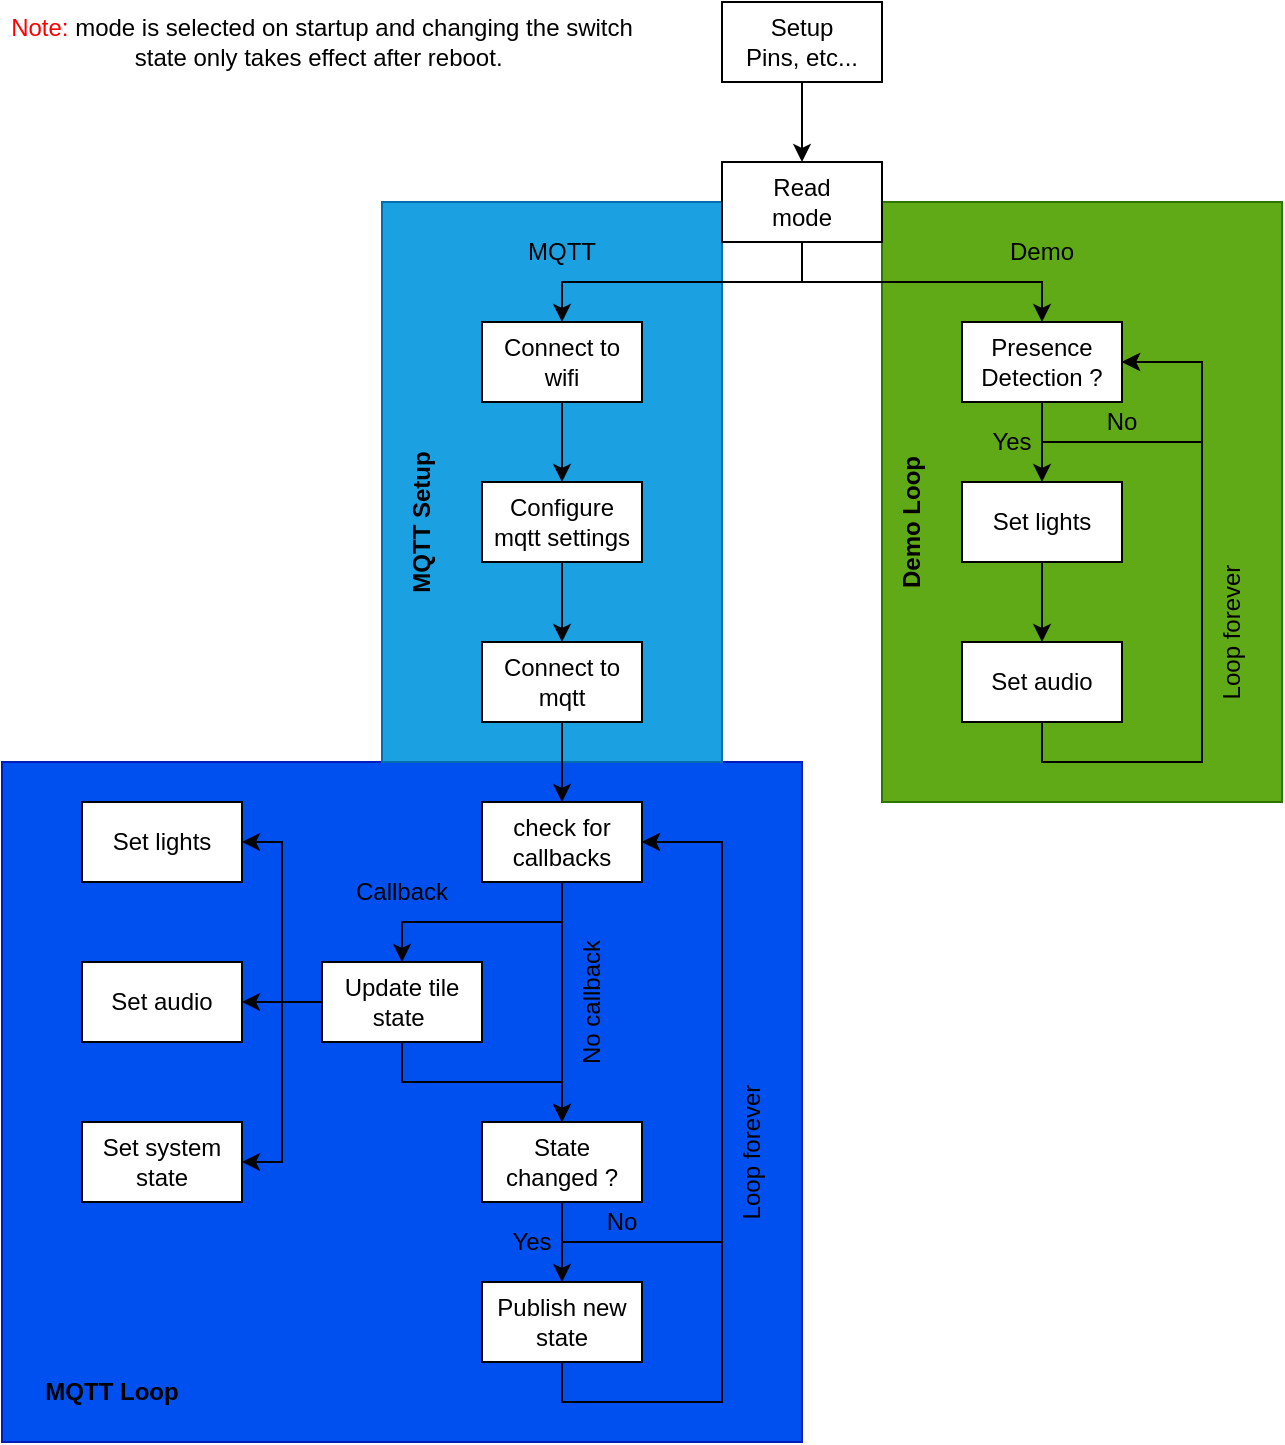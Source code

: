 <mxfile version="21.6.8" type="device" pages="3">
  <diagram id="KG5Tv-M2EumJKX-52j1d" name="General">
    <mxGraphModel dx="1434" dy="836" grid="1" gridSize="10" guides="1" tooltips="1" connect="1" arrows="1" fold="1" page="1" pageScale="1" pageWidth="850" pageHeight="1100" math="0" shadow="0">
      <root>
        <mxCell id="0" />
        <mxCell id="1" parent="0" />
        <mxCell id="IH_g34utaeWr2DgqLlKn-3" value="" style="rounded=0;whiteSpace=wrap;html=1;fillColor=#0050ef;strokeColor=#001DBC;fontColor=#ffffff;" vertex="1" parent="1">
          <mxGeometry x="80" y="460" width="400" height="340" as="geometry" />
        </mxCell>
        <mxCell id="IH_g34utaeWr2DgqLlKn-2" value="" style="rounded=0;whiteSpace=wrap;html=1;fillColor=#1ba1e2;strokeColor=#006EAF;fontColor=#ffffff;" vertex="1" parent="1">
          <mxGeometry x="270" y="180" width="170" height="280" as="geometry" />
        </mxCell>
        <mxCell id="IH_g34utaeWr2DgqLlKn-1" value="" style="rounded=0;whiteSpace=wrap;html=1;fillColor=#60a917;strokeColor=#2D7600;fontColor=#ffffff;" vertex="1" parent="1">
          <mxGeometry x="520" y="180" width="200" height="300" as="geometry" />
        </mxCell>
        <mxCell id="DXQ50wQ5Vj8FDQLFktW_-1" style="edgeStyle=orthogonalEdgeStyle;rounded=0;orthogonalLoop=1;jettySize=auto;html=1;exitX=0.5;exitY=1;exitDx=0;exitDy=0;entryX=0.5;entryY=0;entryDx=0;entryDy=0;" parent="1" source="DXQ50wQ5Vj8FDQLFktW_-3" target="DXQ50wQ5Vj8FDQLFktW_-5" edge="1">
          <mxGeometry relative="1" as="geometry">
            <mxPoint x="360" y="240" as="targetPoint" />
          </mxGeometry>
        </mxCell>
        <mxCell id="DXQ50wQ5Vj8FDQLFktW_-2" style="edgeStyle=orthogonalEdgeStyle;rounded=0;orthogonalLoop=1;jettySize=auto;html=1;exitX=0.5;exitY=1;exitDx=0;exitDy=0;entryX=0.5;entryY=0;entryDx=0;entryDy=0;" parent="1" source="DXQ50wQ5Vj8FDQLFktW_-3" target="DXQ50wQ5Vj8FDQLFktW_-9" edge="1">
          <mxGeometry relative="1" as="geometry">
            <mxPoint x="600" y="240" as="targetPoint" />
          </mxGeometry>
        </mxCell>
        <mxCell id="DXQ50wQ5Vj8FDQLFktW_-3" value="Read &lt;br&gt;mode" style="rounded=0;whiteSpace=wrap;html=1;" parent="1" vertex="1">
          <mxGeometry x="440" y="160" width="80" height="40" as="geometry" />
        </mxCell>
        <mxCell id="DXQ50wQ5Vj8FDQLFktW_-4" style="edgeStyle=orthogonalEdgeStyle;rounded=0;orthogonalLoop=1;jettySize=auto;html=1;exitX=0.5;exitY=1;exitDx=0;exitDy=0;entryX=0.5;entryY=0;entryDx=0;entryDy=0;" parent="1" source="DXQ50wQ5Vj8FDQLFktW_-5" target="DXQ50wQ5Vj8FDQLFktW_-25" edge="1">
          <mxGeometry relative="1" as="geometry" />
        </mxCell>
        <mxCell id="DXQ50wQ5Vj8FDQLFktW_-5" value="Connect to wifi" style="rounded=0;whiteSpace=wrap;html=1;" parent="1" vertex="1">
          <mxGeometry x="320" y="240" width="80" height="40" as="geometry" />
        </mxCell>
        <mxCell id="DXQ50wQ5Vj8FDQLFktW_-6" value="Demo" style="text;html=1;strokeColor=none;fillColor=none;align=center;verticalAlign=middle;whiteSpace=wrap;rounded=0;" parent="1" vertex="1">
          <mxGeometry x="560" y="190" width="80" height="30" as="geometry" />
        </mxCell>
        <mxCell id="DXQ50wQ5Vj8FDQLFktW_-7" value="MQTT" style="text;html=1;strokeColor=none;fillColor=none;align=center;verticalAlign=middle;whiteSpace=wrap;rounded=0;" parent="1" vertex="1">
          <mxGeometry x="320" y="190" width="80" height="30" as="geometry" />
        </mxCell>
        <mxCell id="DXQ50wQ5Vj8FDQLFktW_-8" style="edgeStyle=orthogonalEdgeStyle;rounded=0;orthogonalLoop=1;jettySize=auto;html=1;exitX=0.5;exitY=1;exitDx=0;exitDy=0;entryX=0.5;entryY=0;entryDx=0;entryDy=0;" parent="1" source="DXQ50wQ5Vj8FDQLFktW_-9" target="DXQ50wQ5Vj8FDQLFktW_-11" edge="1">
          <mxGeometry relative="1" as="geometry" />
        </mxCell>
        <mxCell id="DXQ50wQ5Vj8FDQLFktW_-9" value="Presence&lt;br&gt;Detection ?" style="rounded=0;whiteSpace=wrap;html=1;" parent="1" vertex="1">
          <mxGeometry x="560" y="240" width="80" height="40" as="geometry" />
        </mxCell>
        <mxCell id="DXQ50wQ5Vj8FDQLFktW_-10" style="edgeStyle=orthogonalEdgeStyle;rounded=0;orthogonalLoop=1;jettySize=auto;html=1;exitX=0.5;exitY=1;exitDx=0;exitDy=0;entryX=0.5;entryY=0;entryDx=0;entryDy=0;" parent="1" source="DXQ50wQ5Vj8FDQLFktW_-11" target="DXQ50wQ5Vj8FDQLFktW_-14" edge="1">
          <mxGeometry relative="1" as="geometry" />
        </mxCell>
        <mxCell id="DXQ50wQ5Vj8FDQLFktW_-11" value="Set lights" style="rounded=0;whiteSpace=wrap;html=1;" parent="1" vertex="1">
          <mxGeometry x="560" y="320" width="80" height="40" as="geometry" />
        </mxCell>
        <mxCell id="DXQ50wQ5Vj8FDQLFktW_-12" value="Yes" style="text;html=1;strokeColor=none;fillColor=none;align=center;verticalAlign=middle;whiteSpace=wrap;rounded=0;" parent="1" vertex="1">
          <mxGeometry x="570" y="280" width="30" height="40" as="geometry" />
        </mxCell>
        <mxCell id="DXQ50wQ5Vj8FDQLFktW_-13" style="edgeStyle=orthogonalEdgeStyle;rounded=0;orthogonalLoop=1;jettySize=auto;html=1;exitX=0.5;exitY=1;exitDx=0;exitDy=0;entryX=1;entryY=0.5;entryDx=0;entryDy=0;" parent="1" source="DXQ50wQ5Vj8FDQLFktW_-14" target="DXQ50wQ5Vj8FDQLFktW_-9" edge="1">
          <mxGeometry relative="1" as="geometry">
            <mxPoint x="790" y="570" as="targetPoint" />
            <Array as="points">
              <mxPoint x="600" y="460" />
              <mxPoint x="680" y="460" />
              <mxPoint x="680" y="260" />
            </Array>
          </mxGeometry>
        </mxCell>
        <mxCell id="DXQ50wQ5Vj8FDQLFktW_-14" value="Set audio" style="rounded=0;whiteSpace=wrap;html=1;" parent="1" vertex="1">
          <mxGeometry x="560" y="400" width="80" height="40" as="geometry" />
        </mxCell>
        <mxCell id="DXQ50wQ5Vj8FDQLFktW_-15" value="No" style="text;html=1;strokeColor=none;fillColor=none;align=center;verticalAlign=middle;whiteSpace=wrap;rounded=0;" parent="1" vertex="1">
          <mxGeometry x="610" y="280" width="60" height="20" as="geometry" />
        </mxCell>
        <mxCell id="DXQ50wQ5Vj8FDQLFktW_-16" value="Loop forever" style="text;html=1;strokeColor=none;fillColor=none;align=center;verticalAlign=middle;whiteSpace=wrap;rounded=0;rotation=-90;" parent="1" vertex="1">
          <mxGeometry x="650" y="380" width="90" height="30" as="geometry" />
        </mxCell>
        <mxCell id="DXQ50wQ5Vj8FDQLFktW_-17" style="edgeStyle=orthogonalEdgeStyle;rounded=0;orthogonalLoop=1;jettySize=auto;html=1;exitX=0.5;exitY=1;exitDx=0;exitDy=0;entryX=1;entryY=0.5;entryDx=0;entryDy=0;" parent="1" source="DXQ50wQ5Vj8FDQLFktW_-9" target="DXQ50wQ5Vj8FDQLFktW_-9" edge="1">
          <mxGeometry relative="1" as="geometry">
            <Array as="points">
              <mxPoint x="600" y="300" />
              <mxPoint x="680" y="300" />
              <mxPoint x="680" y="260" />
            </Array>
          </mxGeometry>
        </mxCell>
        <mxCell id="DXQ50wQ5Vj8FDQLFktW_-18" style="edgeStyle=orthogonalEdgeStyle;rounded=0;orthogonalLoop=1;jettySize=auto;html=1;exitX=0.5;exitY=1;exitDx=0;exitDy=0;entryX=0.5;entryY=0;entryDx=0;entryDy=0;" parent="1" source="DXQ50wQ5Vj8FDQLFktW_-20" target="DXQ50wQ5Vj8FDQLFktW_-34" edge="1">
          <mxGeometry relative="1" as="geometry">
            <mxPoint x="480" y="640" as="targetPoint" />
          </mxGeometry>
        </mxCell>
        <mxCell id="DXQ50wQ5Vj8FDQLFktW_-19" style="edgeStyle=orthogonalEdgeStyle;rounded=0;orthogonalLoop=1;jettySize=auto;html=1;exitX=0.5;exitY=1;exitDx=0;exitDy=0;entryX=0.5;entryY=0;entryDx=0;entryDy=0;" parent="1" source="DXQ50wQ5Vj8FDQLFktW_-20" target="DXQ50wQ5Vj8FDQLFktW_-23" edge="1">
          <mxGeometry relative="1" as="geometry" />
        </mxCell>
        <mxCell id="DXQ50wQ5Vj8FDQLFktW_-20" value="check for callbacks" style="rounded=0;whiteSpace=wrap;html=1;" parent="1" vertex="1">
          <mxGeometry x="320" y="480" width="80" height="40" as="geometry" />
        </mxCell>
        <mxCell id="DXQ50wQ5Vj8FDQLFktW_-21" style="edgeStyle=orthogonalEdgeStyle;rounded=0;orthogonalLoop=1;jettySize=auto;html=1;exitX=0.5;exitY=1;exitDx=0;exitDy=0;entryX=0.5;entryY=0;entryDx=0;entryDy=0;" parent="1" source="DXQ50wQ5Vj8FDQLFktW_-23" target="DXQ50wQ5Vj8FDQLFktW_-41" edge="1">
          <mxGeometry relative="1" as="geometry" />
        </mxCell>
        <mxCell id="DXQ50wQ5Vj8FDQLFktW_-22" style="edgeStyle=orthogonalEdgeStyle;rounded=0;orthogonalLoop=1;jettySize=auto;html=1;exitX=0.5;exitY=1;exitDx=0;exitDy=0;entryX=1;entryY=0.5;entryDx=0;entryDy=0;" parent="1" source="DXQ50wQ5Vj8FDQLFktW_-23" target="DXQ50wQ5Vj8FDQLFktW_-20" edge="1">
          <mxGeometry relative="1" as="geometry">
            <mxPoint x="430" y="490" as="targetPoint" />
            <Array as="points">
              <mxPoint x="360" y="700" />
              <mxPoint x="440" y="700" />
              <mxPoint x="440" y="500" />
            </Array>
          </mxGeometry>
        </mxCell>
        <mxCell id="DXQ50wQ5Vj8FDQLFktW_-23" value="State &lt;br&gt;changed ?" style="rounded=0;whiteSpace=wrap;html=1;" parent="1" vertex="1">
          <mxGeometry x="320" y="640" width="80" height="40" as="geometry" />
        </mxCell>
        <mxCell id="DXQ50wQ5Vj8FDQLFktW_-24" style="edgeStyle=orthogonalEdgeStyle;rounded=0;orthogonalLoop=1;jettySize=auto;html=1;exitX=0.5;exitY=1;exitDx=0;exitDy=0;entryX=0.5;entryY=0;entryDx=0;entryDy=0;" parent="1" source="DXQ50wQ5Vj8FDQLFktW_-25" target="DXQ50wQ5Vj8FDQLFktW_-27" edge="1">
          <mxGeometry relative="1" as="geometry" />
        </mxCell>
        <mxCell id="DXQ50wQ5Vj8FDQLFktW_-25" value="Configure mqtt settings" style="rounded=0;whiteSpace=wrap;html=1;" parent="1" vertex="1">
          <mxGeometry x="320" y="320" width="80" height="40" as="geometry" />
        </mxCell>
        <mxCell id="DXQ50wQ5Vj8FDQLFktW_-26" style="edgeStyle=orthogonalEdgeStyle;rounded=0;orthogonalLoop=1;jettySize=auto;html=1;exitX=0.5;exitY=1;exitDx=0;exitDy=0;entryX=0.5;entryY=0;entryDx=0;entryDy=0;" parent="1" source="DXQ50wQ5Vj8FDQLFktW_-27" target="DXQ50wQ5Vj8FDQLFktW_-20" edge="1">
          <mxGeometry relative="1" as="geometry" />
        </mxCell>
        <mxCell id="DXQ50wQ5Vj8FDQLFktW_-27" value="Connect to mqtt" style="rounded=0;whiteSpace=wrap;html=1;" parent="1" vertex="1">
          <mxGeometry x="320" y="400" width="80" height="40" as="geometry" />
        </mxCell>
        <mxCell id="DXQ50wQ5Vj8FDQLFktW_-28" value="No callback" style="text;html=1;strokeColor=none;fillColor=none;align=center;verticalAlign=middle;whiteSpace=wrap;rounded=0;rotation=-90;" parent="1" vertex="1">
          <mxGeometry x="335" y="565" width="80" height="30" as="geometry" />
        </mxCell>
        <mxCell id="DXQ50wQ5Vj8FDQLFktW_-29" value="Callback" style="text;html=1;strokeColor=none;fillColor=none;align=center;verticalAlign=middle;whiteSpace=wrap;rounded=0;rotation=0;" parent="1" vertex="1">
          <mxGeometry x="240" y="510" width="80" height="30" as="geometry" />
        </mxCell>
        <mxCell id="DXQ50wQ5Vj8FDQLFktW_-30" style="edgeStyle=orthogonalEdgeStyle;rounded=0;orthogonalLoop=1;jettySize=auto;html=1;exitX=0.5;exitY=1;exitDx=0;exitDy=0;entryX=0.5;entryY=0;entryDx=0;entryDy=0;" parent="1" source="DXQ50wQ5Vj8FDQLFktW_-34" target="DXQ50wQ5Vj8FDQLFktW_-23" edge="1">
          <mxGeometry relative="1" as="geometry" />
        </mxCell>
        <mxCell id="DXQ50wQ5Vj8FDQLFktW_-31" style="edgeStyle=orthogonalEdgeStyle;rounded=0;orthogonalLoop=1;jettySize=auto;html=1;exitX=0;exitY=0.5;exitDx=0;exitDy=0;entryX=1;entryY=0.5;entryDx=0;entryDy=0;" parent="1" source="DXQ50wQ5Vj8FDQLFktW_-34" target="DXQ50wQ5Vj8FDQLFktW_-45" edge="1">
          <mxGeometry relative="1" as="geometry" />
        </mxCell>
        <mxCell id="DXQ50wQ5Vj8FDQLFktW_-32" style="edgeStyle=orthogonalEdgeStyle;rounded=0;orthogonalLoop=1;jettySize=auto;html=1;exitX=0;exitY=0.5;exitDx=0;exitDy=0;entryX=1;entryY=0.5;entryDx=0;entryDy=0;" parent="1" source="DXQ50wQ5Vj8FDQLFktW_-34" target="DXQ50wQ5Vj8FDQLFktW_-38" edge="1">
          <mxGeometry relative="1" as="geometry" />
        </mxCell>
        <mxCell id="DXQ50wQ5Vj8FDQLFktW_-33" style="edgeStyle=orthogonalEdgeStyle;rounded=0;orthogonalLoop=1;jettySize=auto;html=1;exitX=0;exitY=0.5;exitDx=0;exitDy=0;entryX=1;entryY=0.5;entryDx=0;entryDy=0;" parent="1" source="DXQ50wQ5Vj8FDQLFktW_-34" target="DXQ50wQ5Vj8FDQLFktW_-39" edge="1">
          <mxGeometry relative="1" as="geometry" />
        </mxCell>
        <mxCell id="DXQ50wQ5Vj8FDQLFktW_-34" value="Update tile state&amp;nbsp;" style="rounded=0;whiteSpace=wrap;html=1;" parent="1" vertex="1">
          <mxGeometry x="240" y="560" width="80" height="40" as="geometry" />
        </mxCell>
        <mxCell id="DXQ50wQ5Vj8FDQLFktW_-35" value="&lt;font color=&quot;#ff0000&quot;&gt;Note: &lt;/font&gt;mode is selected on startup and changing the switch state only takes effect after reboot.&amp;nbsp;" style="text;html=1;strokeColor=none;fillColor=none;align=center;verticalAlign=middle;whiteSpace=wrap;rounded=0;" parent="1" vertex="1">
          <mxGeometry x="80" y="80" width="320" height="40" as="geometry" />
        </mxCell>
        <mxCell id="DXQ50wQ5Vj8FDQLFktW_-36" style="edgeStyle=orthogonalEdgeStyle;rounded=0;orthogonalLoop=1;jettySize=auto;html=1;exitX=0.5;exitY=1;exitDx=0;exitDy=0;entryX=0.5;entryY=0;entryDx=0;entryDy=0;" parent="1" source="DXQ50wQ5Vj8FDQLFktW_-37" target="DXQ50wQ5Vj8FDQLFktW_-3" edge="1">
          <mxGeometry relative="1" as="geometry" />
        </mxCell>
        <mxCell id="DXQ50wQ5Vj8FDQLFktW_-37" value="Setup&lt;br&gt;Pins, etc..." style="rounded=0;whiteSpace=wrap;html=1;" parent="1" vertex="1">
          <mxGeometry x="440" y="80" width="80" height="40" as="geometry" />
        </mxCell>
        <mxCell id="DXQ50wQ5Vj8FDQLFktW_-38" value="Set audio" style="rounded=0;whiteSpace=wrap;html=1;" parent="1" vertex="1">
          <mxGeometry x="120" y="560" width="80" height="40" as="geometry" />
        </mxCell>
        <mxCell id="DXQ50wQ5Vj8FDQLFktW_-39" value="Set system state" style="rounded=0;whiteSpace=wrap;html=1;" parent="1" vertex="1">
          <mxGeometry x="120" y="640" width="80" height="40" as="geometry" />
        </mxCell>
        <mxCell id="DXQ50wQ5Vj8FDQLFktW_-40" style="edgeStyle=orthogonalEdgeStyle;rounded=0;orthogonalLoop=1;jettySize=auto;html=1;exitX=0.5;exitY=1;exitDx=0;exitDy=0;entryX=1;entryY=0.5;entryDx=0;entryDy=0;" parent="1" source="DXQ50wQ5Vj8FDQLFktW_-41" target="DXQ50wQ5Vj8FDQLFktW_-20" edge="1">
          <mxGeometry relative="1" as="geometry">
            <Array as="points">
              <mxPoint x="360" y="780" />
              <mxPoint x="440" y="780" />
              <mxPoint x="440" y="500" />
            </Array>
          </mxGeometry>
        </mxCell>
        <mxCell id="DXQ50wQ5Vj8FDQLFktW_-41" value="Publish new state" style="rounded=0;whiteSpace=wrap;html=1;" parent="1" vertex="1">
          <mxGeometry x="320" y="720" width="80" height="40" as="geometry" />
        </mxCell>
        <mxCell id="DXQ50wQ5Vj8FDQLFktW_-42" value="Yes" style="text;html=1;strokeColor=none;fillColor=none;align=center;verticalAlign=middle;whiteSpace=wrap;rounded=0;" parent="1" vertex="1">
          <mxGeometry x="330" y="680" width="30" height="40" as="geometry" />
        </mxCell>
        <mxCell id="DXQ50wQ5Vj8FDQLFktW_-43" value="No" style="text;html=1;strokeColor=none;fillColor=none;align=center;verticalAlign=middle;whiteSpace=wrap;rounded=0;" parent="1" vertex="1">
          <mxGeometry x="360" y="680" width="60" height="20" as="geometry" />
        </mxCell>
        <mxCell id="DXQ50wQ5Vj8FDQLFktW_-44" value="Loop forever" style="text;html=1;strokeColor=none;fillColor=none;align=center;verticalAlign=middle;whiteSpace=wrap;rounded=0;rotation=-90;" parent="1" vertex="1">
          <mxGeometry x="410" y="640" width="90" height="30" as="geometry" />
        </mxCell>
        <mxCell id="DXQ50wQ5Vj8FDQLFktW_-45" value="Set lights" style="rounded=0;whiteSpace=wrap;html=1;" parent="1" vertex="1">
          <mxGeometry x="120" y="480" width="80" height="40" as="geometry" />
        </mxCell>
        <mxCell id="IH_g34utaeWr2DgqLlKn-4" value="MQTT Loop" style="text;html=1;strokeColor=none;fillColor=none;align=center;verticalAlign=middle;whiteSpace=wrap;rounded=0;fontStyle=1" vertex="1" parent="1">
          <mxGeometry x="90" y="760" width="90" height="30" as="geometry" />
        </mxCell>
        <mxCell id="IH_g34utaeWr2DgqLlKn-5" value="MQTT Setup" style="text;html=1;strokeColor=none;fillColor=none;align=center;verticalAlign=middle;whiteSpace=wrap;rounded=0;fontStyle=1;rotation=-90;" vertex="1" parent="1">
          <mxGeometry x="245" y="325" width="90" height="30" as="geometry" />
        </mxCell>
        <mxCell id="IH_g34utaeWr2DgqLlKn-6" value="Demo Loop" style="text;html=1;strokeColor=none;fillColor=none;align=center;verticalAlign=middle;whiteSpace=wrap;rounded=0;fontStyle=1;rotation=-90;" vertex="1" parent="1">
          <mxGeometry x="490" y="325" width="90" height="30" as="geometry" />
        </mxCell>
      </root>
    </mxGraphModel>
  </diagram>
  <diagram id="sdMBa5a2S-RJZMjEnfRh" name="MQTT">
    <mxGraphModel dx="1105" dy="654" grid="1" gridSize="10" guides="1" tooltips="1" connect="1" arrows="1" fold="1" page="1" pageScale="1" pageWidth="850" pageHeight="1100" math="0" shadow="0">
      <root>
        <mxCell id="0" />
        <mxCell id="1" parent="0" />
        <mxCell id="8Pg6zXVZ9IFaizaj760W-1" style="edgeStyle=orthogonalEdgeStyle;rounded=0;orthogonalLoop=1;jettySize=auto;html=1;exitX=0.5;exitY=1;exitDx=0;exitDy=0;entryX=0.5;entryY=0;entryDx=0;entryDy=0;" edge="1" parent="1" source="8Pg6zXVZ9IFaizaj760W-2" target="8Pg6zXVZ9IFaizaj760W-10">
          <mxGeometry relative="1" as="geometry" />
        </mxCell>
        <mxCell id="8Pg6zXVZ9IFaizaj760W-2" value="Connect to wifi" style="rounded=0;whiteSpace=wrap;html=1;" vertex="1" parent="1">
          <mxGeometry x="440" y="80" width="120" height="40" as="geometry" />
        </mxCell>
        <mxCell id="8Pg6zXVZ9IFaizaj760W-4" style="edgeStyle=orthogonalEdgeStyle;rounded=0;orthogonalLoop=1;jettySize=auto;html=1;exitX=0.5;exitY=1;exitDx=0;exitDy=0;entryX=0.5;entryY=0;entryDx=0;entryDy=0;" edge="1" parent="1" source="8Pg6zXVZ9IFaizaj760W-5" target="8Pg6zXVZ9IFaizaj760W-8">
          <mxGeometry relative="1" as="geometry">
            <mxPoint x="480" y="520" as="sourcePoint" />
          </mxGeometry>
        </mxCell>
        <mxCell id="8Pg6zXVZ9IFaizaj760W-28" style="edgeStyle=orthogonalEdgeStyle;rounded=0;orthogonalLoop=1;jettySize=auto;html=1;exitX=0.5;exitY=1;exitDx=0;exitDy=0;entryX=0.5;entryY=0;entryDx=0;entryDy=0;entryPerimeter=0;" edge="1" parent="1" source="8Pg6zXVZ9IFaizaj760W-5" target="8Pg6zXVZ9IFaizaj760W-19">
          <mxGeometry relative="1" as="geometry" />
        </mxCell>
        <mxCell id="8Pg6zXVZ9IFaizaj760W-5" value="check for callbacks" style="rounded=0;whiteSpace=wrap;html=1;" vertex="1" parent="1">
          <mxGeometry x="440" y="440" width="120" height="40" as="geometry" />
        </mxCell>
        <mxCell id="8Pg6zXVZ9IFaizaj760W-6" style="edgeStyle=orthogonalEdgeStyle;rounded=0;orthogonalLoop=1;jettySize=auto;html=1;exitX=0.5;exitY=1;exitDx=0;exitDy=0;entryX=0.5;entryY=0;entryDx=0;entryDy=0;" edge="1" parent="1" source="8Pg6zXVZ9IFaizaj760W-8" target="8Pg6zXVZ9IFaizaj760W-23">
          <mxGeometry relative="1" as="geometry" />
        </mxCell>
        <mxCell id="8Pg6zXVZ9IFaizaj760W-7" style="edgeStyle=orthogonalEdgeStyle;rounded=0;orthogonalLoop=1;jettySize=auto;html=1;exitX=0.5;exitY=1;exitDx=0;exitDy=0;entryX=1;entryY=0.5;entryDx=0;entryDy=0;" edge="1" parent="1" source="8Pg6zXVZ9IFaizaj760W-8" target="8Pg6zXVZ9IFaizaj760W-5">
          <mxGeometry relative="1" as="geometry">
            <mxPoint x="550" y="450" as="targetPoint" />
            <Array as="points">
              <mxPoint x="500" y="760" />
              <mxPoint x="600" y="760" />
              <mxPoint x="600" y="460" />
            </Array>
          </mxGeometry>
        </mxCell>
        <mxCell id="8Pg6zXVZ9IFaizaj760W-8" value="State &lt;br&gt;changed ?" style="rounded=0;whiteSpace=wrap;html=1;" vertex="1" parent="1">
          <mxGeometry x="440" y="680" width="120" height="40" as="geometry" />
        </mxCell>
        <mxCell id="8Pg6zXVZ9IFaizaj760W-9" style="edgeStyle=orthogonalEdgeStyle;rounded=0;orthogonalLoop=1;jettySize=auto;html=1;exitX=0.5;exitY=1;exitDx=0;exitDy=0;entryX=0.5;entryY=0;entryDx=0;entryDy=0;" edge="1" parent="1" source="8Pg6zXVZ9IFaizaj760W-10" target="8Pg6zXVZ9IFaizaj760W-12">
          <mxGeometry relative="1" as="geometry" />
        </mxCell>
        <mxCell id="8Pg6zXVZ9IFaizaj760W-10" value="Configure mqtt settings" style="rounded=0;whiteSpace=wrap;html=1;" vertex="1" parent="1">
          <mxGeometry x="440" y="200" width="120" height="40" as="geometry" />
        </mxCell>
        <mxCell id="8Pg6zXVZ9IFaizaj760W-11" style="edgeStyle=orthogonalEdgeStyle;rounded=0;orthogonalLoop=1;jettySize=auto;html=1;exitX=0.5;exitY=1;exitDx=0;exitDy=0;entryX=0.5;entryY=0;entryDx=0;entryDy=0;" edge="1" parent="1" source="8Pg6zXVZ9IFaizaj760W-12" target="8Pg6zXVZ9IFaizaj760W-5">
          <mxGeometry relative="1" as="geometry" />
        </mxCell>
        <mxCell id="8Pg6zXVZ9IFaizaj760W-12" value="Connect to mqtt" style="rounded=0;whiteSpace=wrap;html=1;" vertex="1" parent="1">
          <mxGeometry x="440" y="320" width="120" height="40" as="geometry" />
        </mxCell>
        <mxCell id="8Pg6zXVZ9IFaizaj760W-13" value="No callback" style="text;html=1;strokeColor=none;fillColor=none;align=center;verticalAlign=middle;whiteSpace=wrap;rounded=0;rotation=-90;" vertex="1" parent="1">
          <mxGeometry x="456.25" y="566.25" width="120" height="27.5" as="geometry" />
        </mxCell>
        <mxCell id="8Pg6zXVZ9IFaizaj760W-14" value="Callback" style="text;html=1;strokeColor=none;fillColor=none;align=center;verticalAlign=middle;whiteSpace=wrap;rounded=0;rotation=0;" vertex="1" parent="1">
          <mxGeometry x="320" y="490" width="120" height="30" as="geometry" />
        </mxCell>
        <mxCell id="8Pg6zXVZ9IFaizaj760W-15" style="edgeStyle=orthogonalEdgeStyle;rounded=0;orthogonalLoop=1;jettySize=auto;html=1;exitX=0.5;exitY=1;exitDx=0;exitDy=0;entryX=0.5;entryY=0;entryDx=0;entryDy=0;" edge="1" parent="1" source="8Pg6zXVZ9IFaizaj760W-19" target="8Pg6zXVZ9IFaizaj760W-8">
          <mxGeometry relative="1" as="geometry" />
        </mxCell>
        <mxCell id="8Pg6zXVZ9IFaizaj760W-16" style="edgeStyle=orthogonalEdgeStyle;rounded=0;orthogonalLoop=1;jettySize=auto;html=1;exitX=0;exitY=0.5;exitDx=0;exitDy=0;entryX=1;entryY=0.5;entryDx=0;entryDy=0;" edge="1" parent="1" source="8Pg6zXVZ9IFaizaj760W-19" target="8Pg6zXVZ9IFaizaj760W-27">
          <mxGeometry relative="1" as="geometry" />
        </mxCell>
        <mxCell id="8Pg6zXVZ9IFaizaj760W-17" style="edgeStyle=orthogonalEdgeStyle;rounded=0;orthogonalLoop=1;jettySize=auto;html=1;exitX=0;exitY=0.5;exitDx=0;exitDy=0;entryX=1;entryY=0.5;entryDx=0;entryDy=0;" edge="1" parent="1" source="8Pg6zXVZ9IFaizaj760W-19" target="8Pg6zXVZ9IFaizaj760W-20">
          <mxGeometry relative="1" as="geometry" />
        </mxCell>
        <mxCell id="8Pg6zXVZ9IFaizaj760W-18" style="edgeStyle=orthogonalEdgeStyle;rounded=0;orthogonalLoop=1;jettySize=auto;html=1;exitX=0;exitY=0.5;exitDx=0;exitDy=0;entryX=1;entryY=0.5;entryDx=0;entryDy=0;" edge="1" parent="1" source="8Pg6zXVZ9IFaizaj760W-19" target="8Pg6zXVZ9IFaizaj760W-21">
          <mxGeometry relative="1" as="geometry" />
        </mxCell>
        <mxCell id="8Pg6zXVZ9IFaizaj760W-19" value="Update tile state&amp;nbsp;" style="rounded=0;whiteSpace=wrap;html=1;" vertex="1" parent="1">
          <mxGeometry x="320" y="560" width="120" height="40" as="geometry" />
        </mxCell>
        <mxCell id="8Pg6zXVZ9IFaizaj760W-20" value="Set audio" style="rounded=0;whiteSpace=wrap;html=1;" vertex="1" parent="1">
          <mxGeometry x="120" y="560" width="120" height="40" as="geometry" />
        </mxCell>
        <mxCell id="8Pg6zXVZ9IFaizaj760W-21" value="Set system state" style="rounded=0;whiteSpace=wrap;html=1;" vertex="1" parent="1">
          <mxGeometry x="120" y="680" width="120" height="40" as="geometry" />
        </mxCell>
        <mxCell id="8Pg6zXVZ9IFaizaj760W-22" style="edgeStyle=orthogonalEdgeStyle;rounded=0;orthogonalLoop=1;jettySize=auto;html=1;exitX=0.5;exitY=1;exitDx=0;exitDy=0;entryX=1;entryY=0.5;entryDx=0;entryDy=0;" edge="1" parent="1" source="8Pg6zXVZ9IFaizaj760W-23" target="8Pg6zXVZ9IFaizaj760W-5">
          <mxGeometry relative="1" as="geometry">
            <Array as="points">
              <mxPoint x="500" y="880" />
              <mxPoint x="600" y="880" />
              <mxPoint x="600" y="460" />
            </Array>
          </mxGeometry>
        </mxCell>
        <mxCell id="8Pg6zXVZ9IFaizaj760W-23" value="Publish new state" style="rounded=0;whiteSpace=wrap;html=1;" vertex="1" parent="1">
          <mxGeometry x="440" y="800" width="120" height="40" as="geometry" />
        </mxCell>
        <mxCell id="8Pg6zXVZ9IFaizaj760W-24" value="Yes" style="text;html=1;strokeColor=none;fillColor=none;align=center;verticalAlign=middle;whiteSpace=wrap;rounded=0;" vertex="1" parent="1">
          <mxGeometry x="460" y="760" width="40" height="40" as="geometry" />
        </mxCell>
        <mxCell id="8Pg6zXVZ9IFaizaj760W-25" value="No" style="text;html=1;strokeColor=none;fillColor=none;align=center;verticalAlign=middle;whiteSpace=wrap;rounded=0;" vertex="1" parent="1">
          <mxGeometry x="500" y="730" width="100" height="30" as="geometry" />
        </mxCell>
        <mxCell id="8Pg6zXVZ9IFaizaj760W-27" value="Set lights" style="rounded=0;whiteSpace=wrap;html=1;" vertex="1" parent="1">
          <mxGeometry x="120" y="440" width="120" height="40" as="geometry" />
        </mxCell>
        <mxCell id="-VaKq744NwtoB0CHWD2e-1" value="&lt;span style=&quot;color: rgb(240, 240, 240); font-family: Helvetica; font-size: 12px; font-style: normal; font-variant-ligatures: normal; font-variant-caps: normal; font-weight: 400; letter-spacing: normal; orphans: 2; text-align: center; text-indent: 0px; text-transform: none; widows: 2; word-spacing: 0px; -webkit-text-stroke-width: 0px; background-color: rgb(27, 29, 30); text-decoration-thickness: initial; text-decoration-style: initial; text-decoration-color: initial; float: none; display: inline !important;&quot;&gt;Loop forever&lt;/span&gt;" style="text;html=1;strokeColor=none;fillColor=none;align=center;verticalAlign=middle;whiteSpace=wrap;rounded=0;rotation=-90;" vertex="1" parent="1">
          <mxGeometry x="558.13" y="641.88" width="120" height="31.25" as="geometry" />
        </mxCell>
      </root>
    </mxGraphModel>
  </diagram>
  <diagram name="Device-Connections" id="dXN6nbYDeSbwLNBfLyPJ">
    <mxGraphModel dx="1050" dy="621" grid="1" gridSize="10" guides="1" tooltips="1" connect="1" arrows="1" fold="1" page="1" pageScale="1" pageWidth="1169" pageHeight="827" math="0" shadow="0">
      <root>
        <mxCell id="0" />
        <mxCell id="1" parent="0" />
        <mxCell id="qWzRxnkHMNBf47REjgwJ-20" value="5V" style="text;html=1;strokeColor=none;fillColor=none;align=center;verticalAlign=middle;whiteSpace=wrap;rounded=0;fontStyle=0" parent="1" vertex="1">
          <mxGeometry x="520" y="240" width="40" height="80" as="geometry" />
        </mxCell>
        <mxCell id="qWzRxnkHMNBf47REjgwJ-25" value="Ledstrips" style="html=1;whiteSpace=wrap;" parent="1" vertex="1">
          <mxGeometry x="680" y="200" width="80" height="40" as="geometry" />
        </mxCell>
        <mxCell id="rqetD1s8MSZk5Ro2Yyl5-6" style="edgeStyle=orthogonalEdgeStyle;rounded=0;orthogonalLoop=1;jettySize=auto;html=1;exitX=0.5;exitY=1;exitDx=0;exitDy=0;entryX=0.5;entryY=0;entryDx=0;entryDy=0;endArrow=none;endFill=0;strokeWidth=1;" edge="1" parent="1" source="rqetD1s8MSZk5Ro2Yyl5-4" target="rqetD1s8MSZk5Ro2Yyl5-5">
          <mxGeometry relative="1" as="geometry">
            <mxPoint x="560" y="160" as="sourcePoint" />
          </mxGeometry>
        </mxCell>
        <mxCell id="rqetD1s8MSZk5Ro2Yyl5-7" style="edgeStyle=orthogonalEdgeStyle;rounded=0;orthogonalLoop=1;jettySize=auto;html=1;exitX=0.5;exitY=1;exitDx=0;exitDy=0;entryX=0.5;entryY=0;entryDx=0;entryDy=0;endArrow=none;endFill=0;strokeWidth=1;" edge="1" parent="1" source="rqetD1s8MSZk5Ro2Yyl5-4" target="qWzRxnkHMNBf47REjgwJ-25">
          <mxGeometry relative="1" as="geometry">
            <mxPoint x="560" y="160" as="sourcePoint" />
          </mxGeometry>
        </mxCell>
        <mxCell id="rqetD1s8MSZk5Ro2Yyl5-4" value="PSU&lt;br&gt;24VDC 2.5A" style="rounded=0;whiteSpace=wrap;html=1;" vertex="1" parent="1">
          <mxGeometry x="520" y="80" width="80" height="40" as="geometry" />
        </mxCell>
        <mxCell id="rqetD1s8MSZk5Ro2Yyl5-11" style="edgeStyle=orthogonalEdgeStyle;rounded=0;orthogonalLoop=1;jettySize=auto;html=1;exitX=0.5;exitY=1;exitDx=0;exitDy=0;entryX=0.5;entryY=0;entryDx=0;entryDy=0;endArrow=none;endFill=0;strokeWidth=1;" edge="1" parent="1" source="rqetD1s8MSZk5Ro2Yyl5-5" target="rqetD1s8MSZk5Ro2Yyl5-10">
          <mxGeometry relative="1" as="geometry" />
        </mxCell>
        <mxCell id="rqetD1s8MSZk5Ro2Yyl5-5" value="DC to DC converter" style="html=1;whiteSpace=wrap;" vertex="1" parent="1">
          <mxGeometry x="520" y="200" width="80" height="39" as="geometry" />
        </mxCell>
        <mxCell id="rqetD1s8MSZk5Ro2Yyl5-9" value="24V" style="text;html=1;strokeColor=none;fillColor=none;align=center;verticalAlign=middle;whiteSpace=wrap;rounded=0;strokeWidth=2;fontStyle=0" vertex="1" parent="1">
          <mxGeometry x="560" y="130" width="160" height="30" as="geometry" />
        </mxCell>
        <mxCell id="rqetD1s8MSZk5Ro2Yyl5-13" style="edgeStyle=orthogonalEdgeStyle;rounded=0;orthogonalLoop=1;jettySize=auto;html=1;exitX=0.5;exitY=1;exitDx=0;exitDy=0;entryX=0.5;entryY=0;entryDx=0;entryDy=0;endArrow=none;endFill=0;strokeWidth=1;" edge="1" parent="1" source="rqetD1s8MSZk5Ro2Yyl5-10" target="rqetD1s8MSZk5Ro2Yyl5-12">
          <mxGeometry relative="1" as="geometry" />
        </mxCell>
        <mxCell id="rqetD1s8MSZk5Ro2Yyl5-18" style="edgeStyle=orthogonalEdgeStyle;rounded=0;orthogonalLoop=1;jettySize=auto;html=1;exitX=0.5;exitY=1;exitDx=0;exitDy=0;entryX=0.5;entryY=0;entryDx=0;entryDy=0;endArrow=none;endFill=0;strokeWidth=1;" edge="1" parent="1" source="rqetD1s8MSZk5Ro2Yyl5-10" target="rqetD1s8MSZk5Ro2Yyl5-16">
          <mxGeometry relative="1" as="geometry" />
        </mxCell>
        <mxCell id="rqetD1s8MSZk5Ro2Yyl5-20" style="edgeStyle=orthogonalEdgeStyle;rounded=0;orthogonalLoop=1;jettySize=auto;html=1;exitX=0.5;exitY=1;exitDx=0;exitDy=0;entryX=0.5;entryY=0;entryDx=0;entryDy=0;dashed=1;dashPattern=1 4;endArrow=none;endFill=0;strokeWidth=1;" edge="1" parent="1" source="rqetD1s8MSZk5Ro2Yyl5-10" target="rqetD1s8MSZk5Ro2Yyl5-19">
          <mxGeometry relative="1" as="geometry" />
        </mxCell>
        <mxCell id="rqetD1s8MSZk5Ro2Yyl5-10" value="ESP-32" style="html=1;whiteSpace=wrap;" vertex="1" parent="1">
          <mxGeometry x="520" y="320" width="80" height="39" as="geometry" />
        </mxCell>
        <mxCell id="rqetD1s8MSZk5Ro2Yyl5-15" style="edgeStyle=orthogonalEdgeStyle;rounded=0;orthogonalLoop=1;jettySize=auto;html=1;exitX=0.5;exitY=1;exitDx=0;exitDy=0;entryX=0.5;entryY=0;entryDx=0;entryDy=0;endArrow=none;endFill=0;strokeWidth=1;" edge="1" parent="1" source="rqetD1s8MSZk5Ro2Yyl5-12" target="rqetD1s8MSZk5Ro2Yyl5-14">
          <mxGeometry relative="1" as="geometry" />
        </mxCell>
        <mxCell id="rqetD1s8MSZk5Ro2Yyl5-12" value="Media Player" style="html=1;whiteSpace=wrap;" vertex="1" parent="1">
          <mxGeometry x="520" y="440" width="80" height="40" as="geometry" />
        </mxCell>
        <mxCell id="rqetD1s8MSZk5Ro2Yyl5-14" value="Luidspreker" style="html=1;whiteSpace=wrap;" vertex="1" parent="1">
          <mxGeometry x="520" y="560" width="80" height="40" as="geometry" />
        </mxCell>
        <mxCell id="rqetD1s8MSZk5Ro2Yyl5-16" value="Detection" style="html=1;whiteSpace=wrap;" vertex="1" parent="1">
          <mxGeometry x="360" y="440" width="80" height="40" as="geometry" />
        </mxCell>
        <mxCell id="rqetD1s8MSZk5Ro2Yyl5-19" value="MQTT" style="html=1;whiteSpace=wrap;" vertex="1" parent="1">
          <mxGeometry x="680" y="440" width="80" height="40" as="geometry" />
        </mxCell>
        <mxCell id="rqetD1s8MSZk5Ro2Yyl5-21" value="Wireless" style="text;html=1;strokeColor=none;fillColor=none;align=center;verticalAlign=middle;whiteSpace=wrap;rounded=0;fontStyle=0" vertex="1" parent="1">
          <mxGeometry x="560" y="370" width="160" height="30" as="geometry" />
        </mxCell>
      </root>
    </mxGraphModel>
  </diagram>
</mxfile>
